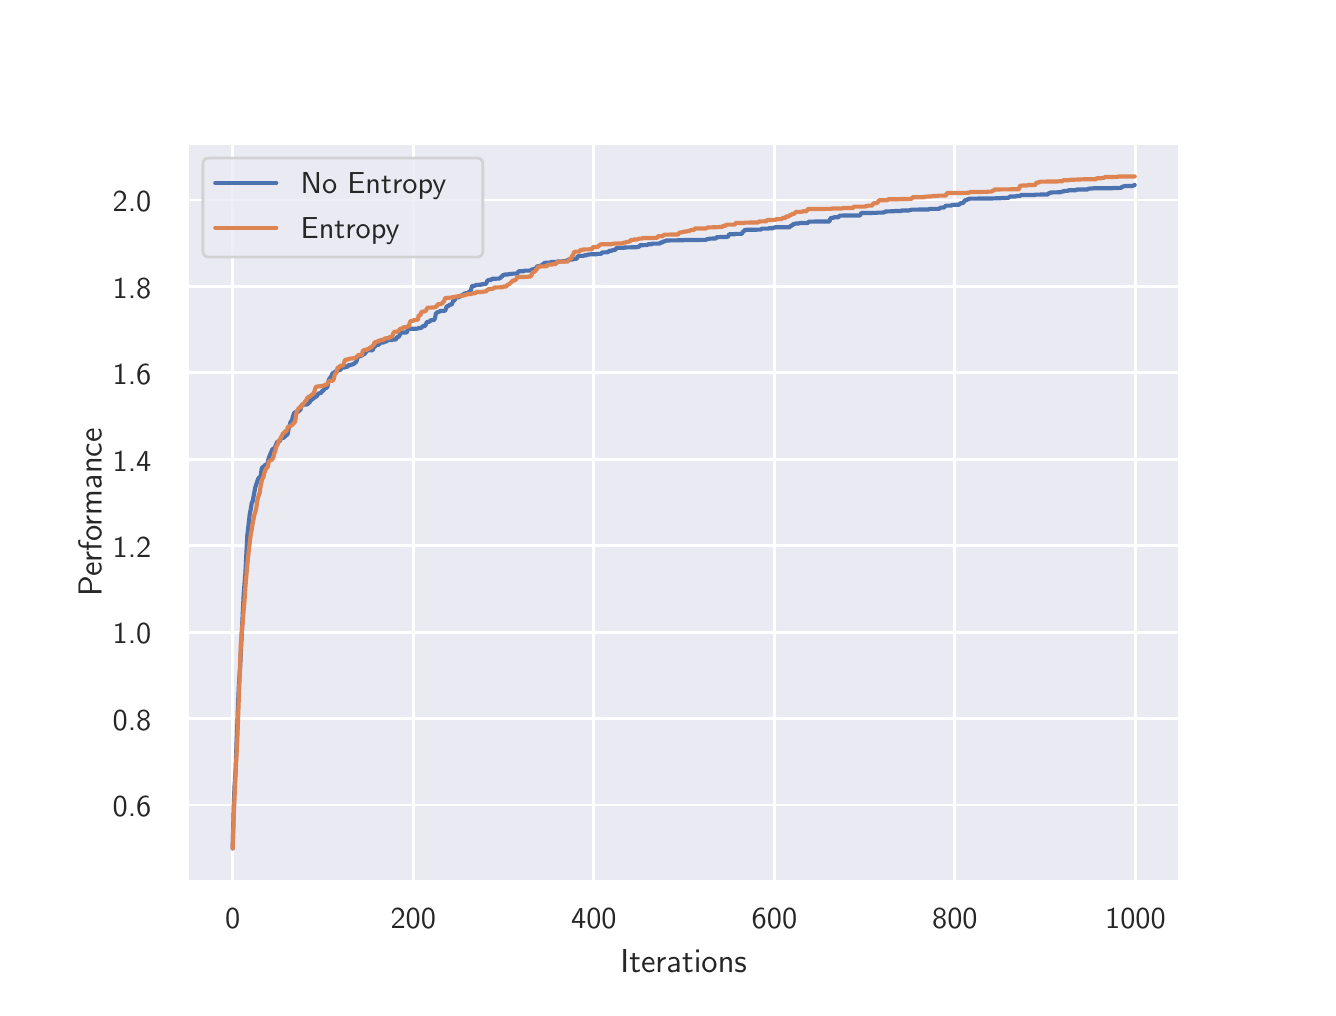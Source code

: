 \begingroup%
\makeatletter%
\begin{pgfpicture}%
\pgfpathrectangle{\pgfpointorigin}{\pgfqpoint{6.4in}{4.8in}}%
\pgfusepath{use as bounding box, clip}%
\begin{pgfscope}%
\pgfsetbuttcap%
\pgfsetmiterjoin%
\definecolor{currentfill}{rgb}{1.0,1.0,1.0}%
\pgfsetfillcolor{currentfill}%
\pgfsetlinewidth{0.0pt}%
\definecolor{currentstroke}{rgb}{1.0,1.0,1.0}%
\pgfsetstrokecolor{currentstroke}%
\pgfsetdash{}{0pt}%
\pgfpathmoveto{\pgfqpoint{0.0in}{0.0in}}%
\pgfpathlineto{\pgfqpoint{6.4in}{0.0in}}%
\pgfpathlineto{\pgfqpoint{6.4in}{4.8in}}%
\pgfpathlineto{\pgfqpoint{0.0in}{4.8in}}%
\pgfpathclose%
\pgfusepath{fill}%
\end{pgfscope}%
\begin{pgfscope}%
\pgfsetbuttcap%
\pgfsetmiterjoin%
\definecolor{currentfill}{rgb}{0.918,0.918,0.949}%
\pgfsetfillcolor{currentfill}%
\pgfsetlinewidth{0.0pt}%
\definecolor{currentstroke}{rgb}{0.0,0.0,0.0}%
\pgfsetstrokecolor{currentstroke}%
\pgfsetstrokeopacity{0.0}%
\pgfsetdash{}{0pt}%
\pgfpathmoveto{\pgfqpoint{0.8in}{0.528in}}%
\pgfpathlineto{\pgfqpoint{5.76in}{0.528in}}%
\pgfpathlineto{\pgfqpoint{5.76in}{4.224in}}%
\pgfpathlineto{\pgfqpoint{0.8in}{4.224in}}%
\pgfpathclose%
\pgfusepath{fill}%
\end{pgfscope}%
\begin{pgfscope}%
\pgfpathrectangle{\pgfqpoint{0.8in}{0.528in}}{\pgfqpoint{4.96in}{3.696in}}%
\pgfusepath{clip}%
\pgfsetroundcap%
\pgfsetroundjoin%
\pgfsetlinewidth{1.004pt}%
\definecolor{currentstroke}{rgb}{1.0,1.0,1.0}%
\pgfsetstrokecolor{currentstroke}%
\pgfsetdash{}{0pt}%
\pgfpathmoveto{\pgfqpoint{1.025in}{0.528in}}%
\pgfpathlineto{\pgfqpoint{1.025in}{4.224in}}%
\pgfusepath{stroke}%
\end{pgfscope}%
\begin{pgfscope}%
\definecolor{textcolor}{rgb}{0.15,0.15,0.15}%
\pgfsetstrokecolor{textcolor}%
\pgfsetfillcolor{textcolor}%
\pgftext[x=1.025in,y=0.396in,,top]{\color{textcolor}\sffamily\fontsize{11.0}{13.2}\selectfont 0}%
\end{pgfscope}%
\begin{pgfscope}%
\pgfpathrectangle{\pgfqpoint{0.8in}{0.528in}}{\pgfqpoint{4.96in}{3.696in}}%
\pgfusepath{clip}%
\pgfsetroundcap%
\pgfsetroundjoin%
\pgfsetlinewidth{1.004pt}%
\definecolor{currentstroke}{rgb}{1.0,1.0,1.0}%
\pgfsetstrokecolor{currentstroke}%
\pgfsetdash{}{0pt}%
\pgfpathmoveto{\pgfqpoint{1.928in}{0.528in}}%
\pgfpathlineto{\pgfqpoint{1.928in}{4.224in}}%
\pgfusepath{stroke}%
\end{pgfscope}%
\begin{pgfscope}%
\definecolor{textcolor}{rgb}{0.15,0.15,0.15}%
\pgfsetstrokecolor{textcolor}%
\pgfsetfillcolor{textcolor}%
\pgftext[x=1.928in,y=0.396in,,top]{\color{textcolor}\sffamily\fontsize{11.0}{13.2}\selectfont 200}%
\end{pgfscope}%
\begin{pgfscope}%
\pgfpathrectangle{\pgfqpoint{0.8in}{0.528in}}{\pgfqpoint{4.96in}{3.696in}}%
\pgfusepath{clip}%
\pgfsetroundcap%
\pgfsetroundjoin%
\pgfsetlinewidth{1.004pt}%
\definecolor{currentstroke}{rgb}{1.0,1.0,1.0}%
\pgfsetstrokecolor{currentstroke}%
\pgfsetdash{}{0pt}%
\pgfpathmoveto{\pgfqpoint{2.831in}{0.528in}}%
\pgfpathlineto{\pgfqpoint{2.831in}{4.224in}}%
\pgfusepath{stroke}%
\end{pgfscope}%
\begin{pgfscope}%
\definecolor{textcolor}{rgb}{0.15,0.15,0.15}%
\pgfsetstrokecolor{textcolor}%
\pgfsetfillcolor{textcolor}%
\pgftext[x=2.831in,y=0.396in,,top]{\color{textcolor}\sffamily\fontsize{11.0}{13.2}\selectfont 400}%
\end{pgfscope}%
\begin{pgfscope}%
\pgfpathrectangle{\pgfqpoint{0.8in}{0.528in}}{\pgfqpoint{4.96in}{3.696in}}%
\pgfusepath{clip}%
\pgfsetroundcap%
\pgfsetroundjoin%
\pgfsetlinewidth{1.004pt}%
\definecolor{currentstroke}{rgb}{1.0,1.0,1.0}%
\pgfsetstrokecolor{currentstroke}%
\pgfsetdash{}{0pt}%
\pgfpathmoveto{\pgfqpoint{3.734in}{0.528in}}%
\pgfpathlineto{\pgfqpoint{3.734in}{4.224in}}%
\pgfusepath{stroke}%
\end{pgfscope}%
\begin{pgfscope}%
\definecolor{textcolor}{rgb}{0.15,0.15,0.15}%
\pgfsetstrokecolor{textcolor}%
\pgfsetfillcolor{textcolor}%
\pgftext[x=3.734in,y=0.396in,,top]{\color{textcolor}\sffamily\fontsize{11.0}{13.2}\selectfont 600}%
\end{pgfscope}%
\begin{pgfscope}%
\pgfpathrectangle{\pgfqpoint{0.8in}{0.528in}}{\pgfqpoint{4.96in}{3.696in}}%
\pgfusepath{clip}%
\pgfsetroundcap%
\pgfsetroundjoin%
\pgfsetlinewidth{1.004pt}%
\definecolor{currentstroke}{rgb}{1.0,1.0,1.0}%
\pgfsetstrokecolor{currentstroke}%
\pgfsetdash{}{0pt}%
\pgfpathmoveto{\pgfqpoint{4.636in}{0.528in}}%
\pgfpathlineto{\pgfqpoint{4.636in}{4.224in}}%
\pgfusepath{stroke}%
\end{pgfscope}%
\begin{pgfscope}%
\definecolor{textcolor}{rgb}{0.15,0.15,0.15}%
\pgfsetstrokecolor{textcolor}%
\pgfsetfillcolor{textcolor}%
\pgftext[x=4.636in,y=0.396in,,top]{\color{textcolor}\sffamily\fontsize{11.0}{13.2}\selectfont 800}%
\end{pgfscope}%
\begin{pgfscope}%
\pgfpathrectangle{\pgfqpoint{0.8in}{0.528in}}{\pgfqpoint{4.96in}{3.696in}}%
\pgfusepath{clip}%
\pgfsetroundcap%
\pgfsetroundjoin%
\pgfsetlinewidth{1.004pt}%
\definecolor{currentstroke}{rgb}{1.0,1.0,1.0}%
\pgfsetstrokecolor{currentstroke}%
\pgfsetdash{}{0pt}%
\pgfpathmoveto{\pgfqpoint{5.539in}{0.528in}}%
\pgfpathlineto{\pgfqpoint{5.539in}{4.224in}}%
\pgfusepath{stroke}%
\end{pgfscope}%
\begin{pgfscope}%
\definecolor{textcolor}{rgb}{0.15,0.15,0.15}%
\pgfsetstrokecolor{textcolor}%
\pgfsetfillcolor{textcolor}%
\pgftext[x=5.539in,y=0.396in,,top]{\color{textcolor}\sffamily\fontsize{11.0}{13.2}\selectfont 1000}%
\end{pgfscope}%
\begin{pgfscope}%
\definecolor{textcolor}{rgb}{0.15,0.15,0.15}%
\pgfsetstrokecolor{textcolor}%
\pgfsetfillcolor{textcolor}%
\pgftext[x=3.28in,y=0.193in,,top]{\color{textcolor}\sffamily\fontsize{12.0}{14.4}\selectfont Iterations}%
\end{pgfscope}%
\begin{pgfscope}%
\pgfpathrectangle{\pgfqpoint{0.8in}{0.528in}}{\pgfqpoint{4.96in}{3.696in}}%
\pgfusepath{clip}%
\pgfsetroundcap%
\pgfsetroundjoin%
\pgfsetlinewidth{1.004pt}%
\definecolor{currentstroke}{rgb}{1.0,1.0,1.0}%
\pgfsetstrokecolor{currentstroke}%
\pgfsetdash{}{0pt}%
\pgfpathmoveto{\pgfqpoint{0.8in}{0.913in}}%
\pgfpathlineto{\pgfqpoint{5.76in}{0.913in}}%
\pgfusepath{stroke}%
\end{pgfscope}%
\begin{pgfscope}%
\definecolor{textcolor}{rgb}{0.15,0.15,0.15}%
\pgfsetstrokecolor{textcolor}%
\pgfsetfillcolor{textcolor}%
\pgftext[x=0.425in,y=0.855in,left,base]{\color{textcolor}\sffamily\fontsize{11.0}{13.2}\selectfont 0.6}%
\end{pgfscope}%
\begin{pgfscope}%
\pgfpathrectangle{\pgfqpoint{0.8in}{0.528in}}{\pgfqpoint{4.96in}{3.696in}}%
\pgfusepath{clip}%
\pgfsetroundcap%
\pgfsetroundjoin%
\pgfsetlinewidth{1.004pt}%
\definecolor{currentstroke}{rgb}{1.0,1.0,1.0}%
\pgfsetstrokecolor{currentstroke}%
\pgfsetdash{}{0pt}%
\pgfpathmoveto{\pgfqpoint{0.8in}{1.345in}}%
\pgfpathlineto{\pgfqpoint{5.76in}{1.345in}}%
\pgfusepath{stroke}%
\end{pgfscope}%
\begin{pgfscope}%
\definecolor{textcolor}{rgb}{0.15,0.15,0.15}%
\pgfsetstrokecolor{textcolor}%
\pgfsetfillcolor{textcolor}%
\pgftext[x=0.425in,y=1.287in,left,base]{\color{textcolor}\sffamily\fontsize{11.0}{13.2}\selectfont 0.8}%
\end{pgfscope}%
\begin{pgfscope}%
\pgfpathrectangle{\pgfqpoint{0.8in}{0.528in}}{\pgfqpoint{4.96in}{3.696in}}%
\pgfusepath{clip}%
\pgfsetroundcap%
\pgfsetroundjoin%
\pgfsetlinewidth{1.004pt}%
\definecolor{currentstroke}{rgb}{1.0,1.0,1.0}%
\pgfsetstrokecolor{currentstroke}%
\pgfsetdash{}{0pt}%
\pgfpathmoveto{\pgfqpoint{0.8in}{1.777in}}%
\pgfpathlineto{\pgfqpoint{5.76in}{1.777in}}%
\pgfusepath{stroke}%
\end{pgfscope}%
\begin{pgfscope}%
\definecolor{textcolor}{rgb}{0.15,0.15,0.15}%
\pgfsetstrokecolor{textcolor}%
\pgfsetfillcolor{textcolor}%
\pgftext[x=0.425in,y=1.719in,left,base]{\color{textcolor}\sffamily\fontsize{11.0}{13.2}\selectfont 1.0}%
\end{pgfscope}%
\begin{pgfscope}%
\pgfpathrectangle{\pgfqpoint{0.8in}{0.528in}}{\pgfqpoint{4.96in}{3.696in}}%
\pgfusepath{clip}%
\pgfsetroundcap%
\pgfsetroundjoin%
\pgfsetlinewidth{1.004pt}%
\definecolor{currentstroke}{rgb}{1.0,1.0,1.0}%
\pgfsetstrokecolor{currentstroke}%
\pgfsetdash{}{0pt}%
\pgfpathmoveto{\pgfqpoint{0.8in}{2.209in}}%
\pgfpathlineto{\pgfqpoint{5.76in}{2.209in}}%
\pgfusepath{stroke}%
\end{pgfscope}%
\begin{pgfscope}%
\definecolor{textcolor}{rgb}{0.15,0.15,0.15}%
\pgfsetstrokecolor{textcolor}%
\pgfsetfillcolor{textcolor}%
\pgftext[x=0.425in,y=2.151in,left,base]{\color{textcolor}\sffamily\fontsize{11.0}{13.2}\selectfont 1.2}%
\end{pgfscope}%
\begin{pgfscope}%
\pgfpathrectangle{\pgfqpoint{0.8in}{0.528in}}{\pgfqpoint{4.96in}{3.696in}}%
\pgfusepath{clip}%
\pgfsetroundcap%
\pgfsetroundjoin%
\pgfsetlinewidth{1.004pt}%
\definecolor{currentstroke}{rgb}{1.0,1.0,1.0}%
\pgfsetstrokecolor{currentstroke}%
\pgfsetdash{}{0pt}%
\pgfpathmoveto{\pgfqpoint{0.8in}{2.641in}}%
\pgfpathlineto{\pgfqpoint{5.76in}{2.641in}}%
\pgfusepath{stroke}%
\end{pgfscope}%
\begin{pgfscope}%
\definecolor{textcolor}{rgb}{0.15,0.15,0.15}%
\pgfsetstrokecolor{textcolor}%
\pgfsetfillcolor{textcolor}%
\pgftext[x=0.425in,y=2.583in,left,base]{\color{textcolor}\sffamily\fontsize{11.0}{13.2}\selectfont 1.4}%
\end{pgfscope}%
\begin{pgfscope}%
\pgfpathrectangle{\pgfqpoint{0.8in}{0.528in}}{\pgfqpoint{4.96in}{3.696in}}%
\pgfusepath{clip}%
\pgfsetroundcap%
\pgfsetroundjoin%
\pgfsetlinewidth{1.004pt}%
\definecolor{currentstroke}{rgb}{1.0,1.0,1.0}%
\pgfsetstrokecolor{currentstroke}%
\pgfsetdash{}{0pt}%
\pgfpathmoveto{\pgfqpoint{0.8in}{3.074in}}%
\pgfpathlineto{\pgfqpoint{5.76in}{3.074in}}%
\pgfusepath{stroke}%
\end{pgfscope}%
\begin{pgfscope}%
\definecolor{textcolor}{rgb}{0.15,0.15,0.15}%
\pgfsetstrokecolor{textcolor}%
\pgfsetfillcolor{textcolor}%
\pgftext[x=0.425in,y=3.015in,left,base]{\color{textcolor}\sffamily\fontsize{11.0}{13.2}\selectfont 1.6}%
\end{pgfscope}%
\begin{pgfscope}%
\pgfpathrectangle{\pgfqpoint{0.8in}{0.528in}}{\pgfqpoint{4.96in}{3.696in}}%
\pgfusepath{clip}%
\pgfsetroundcap%
\pgfsetroundjoin%
\pgfsetlinewidth{1.004pt}%
\definecolor{currentstroke}{rgb}{1.0,1.0,1.0}%
\pgfsetstrokecolor{currentstroke}%
\pgfsetdash{}{0pt}%
\pgfpathmoveto{\pgfqpoint{0.8in}{3.506in}}%
\pgfpathlineto{\pgfqpoint{5.76in}{3.506in}}%
\pgfusepath{stroke}%
\end{pgfscope}%
\begin{pgfscope}%
\definecolor{textcolor}{rgb}{0.15,0.15,0.15}%
\pgfsetstrokecolor{textcolor}%
\pgfsetfillcolor{textcolor}%
\pgftext[x=0.425in,y=3.448in,left,base]{\color{textcolor}\sffamily\fontsize{11.0}{13.2}\selectfont 1.8}%
\end{pgfscope}%
\begin{pgfscope}%
\pgfpathrectangle{\pgfqpoint{0.8in}{0.528in}}{\pgfqpoint{4.96in}{3.696in}}%
\pgfusepath{clip}%
\pgfsetroundcap%
\pgfsetroundjoin%
\pgfsetlinewidth{1.004pt}%
\definecolor{currentstroke}{rgb}{1.0,1.0,1.0}%
\pgfsetstrokecolor{currentstroke}%
\pgfsetdash{}{0pt}%
\pgfpathmoveto{\pgfqpoint{0.8in}{3.938in}}%
\pgfpathlineto{\pgfqpoint{5.76in}{3.938in}}%
\pgfusepath{stroke}%
\end{pgfscope}%
\begin{pgfscope}%
\definecolor{textcolor}{rgb}{0.15,0.15,0.15}%
\pgfsetstrokecolor{textcolor}%
\pgfsetfillcolor{textcolor}%
\pgftext[x=0.425in,y=3.88in,left,base]{\color{textcolor}\sffamily\fontsize{11.0}{13.2}\selectfont 2.0}%
\end{pgfscope}%
\begin{pgfscope}%
\definecolor{textcolor}{rgb}{0.15,0.15,0.15}%
\pgfsetstrokecolor{textcolor}%
\pgfsetfillcolor{textcolor}%
\pgftext[x=0.37in,y=2.376in,,bottom,rotate=90.0]{\color{textcolor}\sffamily\fontsize{12.0}{14.4}\selectfont Performance}%
\end{pgfscope}%
\begin{pgfscope}%
\pgfpathrectangle{\pgfqpoint{0.8in}{0.528in}}{\pgfqpoint{4.96in}{3.696in}}%
\pgfusepath{clip}%
\pgfsetroundcap%
\pgfsetroundjoin%
\pgfsetlinewidth{1.506pt}%
\definecolor{currentstroke}{rgb}{0.298,0.447,0.69}%
\pgfsetstrokecolor{currentstroke}%
\pgfsetdash{}{0pt}%
\pgfpathmoveto{\pgfqpoint{1.025in}{0.696in}}%
\pgfpathlineto{\pgfqpoint{1.03in}{0.893in}}%
\pgfpathlineto{\pgfqpoint{1.034in}{1.002in}}%
\pgfpathlineto{\pgfqpoint{1.039in}{1.076in}}%
\pgfpathlineto{\pgfqpoint{1.044in}{1.215in}}%
\pgfpathlineto{\pgfqpoint{1.048in}{1.309in}}%
\pgfpathlineto{\pgfqpoint{1.053in}{1.444in}}%
\pgfpathlineto{\pgfqpoint{1.057in}{1.531in}}%
\pgfpathlineto{\pgfqpoint{1.062in}{1.596in}}%
\pgfpathlineto{\pgfqpoint{1.08in}{1.967in}}%
\pgfpathlineto{\pgfqpoint{1.089in}{2.079in}}%
\pgfpathlineto{\pgfqpoint{1.098in}{2.259in}}%
\pgfpathlineto{\pgfqpoint{1.111in}{2.372in}}%
\pgfpathlineto{\pgfqpoint{1.116in}{2.394in}}%
\pgfpathlineto{\pgfqpoint{1.12in}{2.423in}}%
\pgfpathlineto{\pgfqpoint{1.125in}{2.432in}}%
\pgfpathlineto{\pgfqpoint{1.138in}{2.501in}}%
\pgfpathlineto{\pgfqpoint{1.152in}{2.543in}}%
\pgfpathlineto{\pgfqpoint{1.156in}{2.55in}}%
\pgfpathlineto{\pgfqpoint{1.161in}{2.552in}}%
\pgfpathlineto{\pgfqpoint{1.165in}{2.559in}}%
\pgfpathlineto{\pgfqpoint{1.17in}{2.594in}}%
\pgfpathlineto{\pgfqpoint{1.174in}{2.603in}}%
\pgfpathlineto{\pgfqpoint{1.179in}{2.604in}}%
\pgfpathlineto{\pgfqpoint{1.188in}{2.614in}}%
\pgfpathlineto{\pgfqpoint{1.197in}{2.615in}}%
\pgfpathlineto{\pgfqpoint{1.201in}{2.629in}}%
\pgfpathlineto{\pgfqpoint{1.206in}{2.65in}}%
\pgfpathlineto{\pgfqpoint{1.224in}{2.693in}}%
\pgfpathlineto{\pgfqpoint{1.229in}{2.694in}}%
\pgfpathlineto{\pgfqpoint{1.233in}{2.696in}}%
\pgfpathlineto{\pgfqpoint{1.238in}{2.705in}}%
\pgfpathlineto{\pgfqpoint{1.247in}{2.728in}}%
\pgfpathlineto{\pgfqpoint{1.251in}{2.73in}}%
\pgfpathlineto{\pgfqpoint{1.26in}{2.732in}}%
\pgfpathlineto{\pgfqpoint{1.265in}{2.743in}}%
\pgfpathlineto{\pgfqpoint{1.269in}{2.748in}}%
\pgfpathlineto{\pgfqpoint{1.278in}{2.749in}}%
\pgfpathlineto{\pgfqpoint{1.283in}{2.752in}}%
\pgfpathlineto{\pgfqpoint{1.292in}{2.761in}}%
\pgfpathlineto{\pgfqpoint{1.296in}{2.763in}}%
\pgfpathlineto{\pgfqpoint{1.301in}{2.772in}}%
\pgfpathlineto{\pgfqpoint{1.305in}{2.799in}}%
\pgfpathlineto{\pgfqpoint{1.31in}{2.809in}}%
\pgfpathlineto{\pgfqpoint{1.314in}{2.827in}}%
\pgfpathlineto{\pgfqpoint{1.319in}{2.833in}}%
\pgfpathlineto{\pgfqpoint{1.323in}{2.843in}}%
\pgfpathlineto{\pgfqpoint{1.332in}{2.873in}}%
\pgfpathlineto{\pgfqpoint{1.337in}{2.877in}}%
\pgfpathlineto{\pgfqpoint{1.355in}{2.881in}}%
\pgfpathlineto{\pgfqpoint{1.359in}{2.887in}}%
\pgfpathlineto{\pgfqpoint{1.364in}{2.888in}}%
\pgfpathlineto{\pgfqpoint{1.368in}{2.91in}}%
\pgfpathlineto{\pgfqpoint{1.373in}{2.913in}}%
\pgfpathlineto{\pgfqpoint{1.378in}{2.914in}}%
\pgfpathlineto{\pgfqpoint{1.382in}{2.915in}}%
\pgfpathlineto{\pgfqpoint{1.396in}{2.916in}}%
\pgfpathlineto{\pgfqpoint{1.4in}{2.918in}}%
\pgfpathlineto{\pgfqpoint{1.405in}{2.924in}}%
\pgfpathlineto{\pgfqpoint{1.409in}{2.926in}}%
\pgfpathlineto{\pgfqpoint{1.414in}{2.935in}}%
\pgfpathlineto{\pgfqpoint{1.427in}{2.945in}}%
\pgfpathlineto{\pgfqpoint{1.432in}{2.95in}}%
\pgfpathlineto{\pgfqpoint{1.436in}{2.951in}}%
\pgfpathlineto{\pgfqpoint{1.441in}{2.955in}}%
\pgfpathlineto{\pgfqpoint{1.445in}{2.957in}}%
\pgfpathlineto{\pgfqpoint{1.454in}{2.971in}}%
\pgfpathlineto{\pgfqpoint{1.463in}{2.973in}}%
\pgfpathlineto{\pgfqpoint{1.468in}{2.974in}}%
\pgfpathlineto{\pgfqpoint{1.472in}{2.984in}}%
\pgfpathlineto{\pgfqpoint{1.477in}{2.985in}}%
\pgfpathlineto{\pgfqpoint{1.481in}{2.989in}}%
\pgfpathlineto{\pgfqpoint{1.486in}{2.996in}}%
\pgfpathlineto{\pgfqpoint{1.49in}{2.998in}}%
\pgfpathlineto{\pgfqpoint{1.495in}{2.999in}}%
\pgfpathlineto{\pgfqpoint{1.499in}{3.006in}}%
\pgfpathlineto{\pgfqpoint{1.504in}{3.033in}}%
\pgfpathlineto{\pgfqpoint{1.508in}{3.044in}}%
\pgfpathlineto{\pgfqpoint{1.517in}{3.055in}}%
\pgfpathlineto{\pgfqpoint{1.522in}{3.067in}}%
\pgfpathlineto{\pgfqpoint{1.526in}{3.074in}}%
\pgfpathlineto{\pgfqpoint{1.535in}{3.074in}}%
\pgfpathlineto{\pgfqpoint{1.54in}{3.083in}}%
\pgfpathlineto{\pgfqpoint{1.549in}{3.084in}}%
\pgfpathlineto{\pgfqpoint{1.554in}{3.088in}}%
\pgfpathlineto{\pgfqpoint{1.563in}{3.088in}}%
\pgfpathlineto{\pgfqpoint{1.567in}{3.095in}}%
\pgfpathlineto{\pgfqpoint{1.572in}{3.1in}}%
\pgfpathlineto{\pgfqpoint{1.585in}{3.101in}}%
\pgfpathlineto{\pgfqpoint{1.59in}{3.104in}}%
\pgfpathlineto{\pgfqpoint{1.599in}{3.104in}}%
\pgfpathlineto{\pgfqpoint{1.603in}{3.112in}}%
\pgfpathlineto{\pgfqpoint{1.612in}{3.112in}}%
\pgfpathlineto{\pgfqpoint{1.617in}{3.115in}}%
\pgfpathlineto{\pgfqpoint{1.621in}{3.115in}}%
\pgfpathlineto{\pgfqpoint{1.626in}{3.118in}}%
\pgfpathlineto{\pgfqpoint{1.63in}{3.118in}}%
\pgfpathlineto{\pgfqpoint{1.635in}{3.123in}}%
\pgfpathlineto{\pgfqpoint{1.639in}{3.125in}}%
\pgfpathlineto{\pgfqpoint{1.644in}{3.132in}}%
\pgfpathlineto{\pgfqpoint{1.648in}{3.148in}}%
\pgfpathlineto{\pgfqpoint{1.653in}{3.157in}}%
\pgfpathlineto{\pgfqpoint{1.662in}{3.157in}}%
\pgfpathlineto{\pgfqpoint{1.666in}{3.16in}}%
\pgfpathlineto{\pgfqpoint{1.671in}{3.16in}}%
\pgfpathlineto{\pgfqpoint{1.675in}{3.166in}}%
\pgfpathlineto{\pgfqpoint{1.684in}{3.168in}}%
\pgfpathlineto{\pgfqpoint{1.698in}{3.187in}}%
\pgfpathlineto{\pgfqpoint{1.725in}{3.187in}}%
\pgfpathlineto{\pgfqpoint{1.73in}{3.203in}}%
\pgfpathlineto{\pgfqpoint{1.734in}{3.203in}}%
\pgfpathlineto{\pgfqpoint{1.743in}{3.214in}}%
\pgfpathlineto{\pgfqpoint{1.757in}{3.215in}}%
\pgfpathlineto{\pgfqpoint{1.761in}{3.223in}}%
\pgfpathlineto{\pgfqpoint{1.766in}{3.225in}}%
\pgfpathlineto{\pgfqpoint{1.775in}{3.226in}}%
\pgfpathlineto{\pgfqpoint{1.779in}{3.226in}}%
\pgfpathlineto{\pgfqpoint{1.784in}{3.23in}}%
\pgfpathlineto{\pgfqpoint{1.793in}{3.23in}}%
\pgfpathlineto{\pgfqpoint{1.797in}{3.237in}}%
\pgfpathlineto{\pgfqpoint{1.815in}{3.238in}}%
\pgfpathlineto{\pgfqpoint{1.82in}{3.238in}}%
\pgfpathlineto{\pgfqpoint{1.824in}{3.241in}}%
\pgfpathlineto{\pgfqpoint{1.842in}{3.241in}}%
\pgfpathlineto{\pgfqpoint{1.847in}{3.254in}}%
\pgfpathlineto{\pgfqpoint{1.856in}{3.254in}}%
\pgfpathlineto{\pgfqpoint{1.86in}{3.263in}}%
\pgfpathlineto{\pgfqpoint{1.869in}{3.276in}}%
\pgfpathlineto{\pgfqpoint{1.892in}{3.276in}}%
\pgfpathlineto{\pgfqpoint{1.897in}{3.278in}}%
\pgfpathlineto{\pgfqpoint{1.901in}{3.294in}}%
\pgfpathlineto{\pgfqpoint{1.946in}{3.295in}}%
\pgfpathlineto{\pgfqpoint{1.951in}{3.296in}}%
\pgfpathlineto{\pgfqpoint{1.955in}{3.298in}}%
\pgfpathlineto{\pgfqpoint{1.969in}{3.299in}}%
\pgfpathlineto{\pgfqpoint{1.973in}{3.305in}}%
\pgfpathlineto{\pgfqpoint{1.978in}{3.308in}}%
\pgfpathlineto{\pgfqpoint{1.987in}{3.308in}}%
\pgfpathlineto{\pgfqpoint{1.996in}{3.328in}}%
\pgfpathlineto{\pgfqpoint{2.0in}{3.329in}}%
\pgfpathlineto{\pgfqpoint{2.009in}{3.329in}}%
\pgfpathlineto{\pgfqpoint{2.014in}{3.337in}}%
\pgfpathlineto{\pgfqpoint{2.032in}{3.338in}}%
\pgfpathlineto{\pgfqpoint{2.037in}{3.349in}}%
\pgfpathlineto{\pgfqpoint{2.041in}{3.371in}}%
\pgfpathlineto{\pgfqpoint{2.05in}{3.378in}}%
\pgfpathlineto{\pgfqpoint{2.059in}{3.38in}}%
\pgfpathlineto{\pgfqpoint{2.064in}{3.384in}}%
\pgfpathlineto{\pgfqpoint{2.086in}{3.384in}}%
\pgfpathlineto{\pgfqpoint{2.091in}{3.393in}}%
\pgfpathlineto{\pgfqpoint{2.095in}{3.407in}}%
\pgfpathlineto{\pgfqpoint{2.104in}{3.408in}}%
\pgfpathlineto{\pgfqpoint{2.109in}{3.415in}}%
\pgfpathlineto{\pgfqpoint{2.118in}{3.415in}}%
\pgfpathlineto{\pgfqpoint{2.122in}{3.419in}}%
\pgfpathlineto{\pgfqpoint{2.127in}{3.434in}}%
\pgfpathlineto{\pgfqpoint{2.131in}{3.434in}}%
\pgfpathlineto{\pgfqpoint{2.136in}{3.44in}}%
\pgfpathlineto{\pgfqpoint{2.14in}{3.452in}}%
\pgfpathlineto{\pgfqpoint{2.154in}{3.452in}}%
\pgfpathlineto{\pgfqpoint{2.158in}{3.453in}}%
\pgfpathlineto{\pgfqpoint{2.163in}{3.459in}}%
\pgfpathlineto{\pgfqpoint{2.167in}{3.461in}}%
\pgfpathlineto{\pgfqpoint{2.176in}{3.461in}}%
\pgfpathlineto{\pgfqpoint{2.181in}{3.47in}}%
\pgfpathlineto{\pgfqpoint{2.185in}{3.47in}}%
\pgfpathlineto{\pgfqpoint{2.19in}{3.472in}}%
\pgfpathlineto{\pgfqpoint{2.204in}{3.473in}}%
\pgfpathlineto{\pgfqpoint{2.208in}{3.481in}}%
\pgfpathlineto{\pgfqpoint{2.213in}{3.481in}}%
\pgfpathlineto{\pgfqpoint{2.217in}{3.49in}}%
\pgfpathlineto{\pgfqpoint{2.222in}{3.509in}}%
\pgfpathlineto{\pgfqpoint{2.235in}{3.509in}}%
\pgfpathlineto{\pgfqpoint{2.24in}{3.513in}}%
\pgfpathlineto{\pgfqpoint{2.267in}{3.515in}}%
\pgfpathlineto{\pgfqpoint{2.271in}{3.517in}}%
\pgfpathlineto{\pgfqpoint{2.289in}{3.518in}}%
\pgfpathlineto{\pgfqpoint{2.294in}{3.524in}}%
\pgfpathlineto{\pgfqpoint{2.298in}{3.534in}}%
\pgfpathlineto{\pgfqpoint{2.303in}{3.538in}}%
\pgfpathlineto{\pgfqpoint{2.316in}{3.538in}}%
\pgfpathlineto{\pgfqpoint{2.321in}{3.544in}}%
\pgfpathlineto{\pgfqpoint{2.343in}{3.545in}}%
\pgfpathlineto{\pgfqpoint{2.352in}{3.545in}}%
\pgfpathlineto{\pgfqpoint{2.357in}{3.546in}}%
\pgfpathlineto{\pgfqpoint{2.361in}{3.546in}}%
\pgfpathlineto{\pgfqpoint{2.366in}{3.554in}}%
\pgfpathlineto{\pgfqpoint{2.371in}{3.554in}}%
\pgfpathlineto{\pgfqpoint{2.375in}{3.562in}}%
\pgfpathlineto{\pgfqpoint{2.389in}{3.566in}}%
\pgfpathlineto{\pgfqpoint{2.402in}{3.566in}}%
\pgfpathlineto{\pgfqpoint{2.407in}{3.568in}}%
\pgfpathlineto{\pgfqpoint{2.42in}{3.569in}}%
\pgfpathlineto{\pgfqpoint{2.425in}{3.57in}}%
\pgfpathlineto{\pgfqpoint{2.447in}{3.57in}}%
\pgfpathlineto{\pgfqpoint{2.452in}{3.578in}}%
\pgfpathlineto{\pgfqpoint{2.456in}{3.582in}}%
\pgfpathlineto{\pgfqpoint{2.479in}{3.582in}}%
\pgfpathlineto{\pgfqpoint{2.483in}{3.585in}}%
\pgfpathlineto{\pgfqpoint{2.515in}{3.585in}}%
\pgfpathlineto{\pgfqpoint{2.519in}{3.591in}}%
\pgfpathlineto{\pgfqpoint{2.528in}{3.591in}}%
\pgfpathlineto{\pgfqpoint{2.533in}{3.595in}}%
\pgfpathlineto{\pgfqpoint{2.542in}{3.595in}}%
\pgfpathlineto{\pgfqpoint{2.547in}{3.607in}}%
\pgfpathlineto{\pgfqpoint{2.56in}{3.607in}}%
\pgfpathlineto{\pgfqpoint{2.565in}{3.611in}}%
\pgfpathlineto{\pgfqpoint{2.569in}{3.611in}}%
\pgfpathlineto{\pgfqpoint{2.574in}{3.617in}}%
\pgfpathlineto{\pgfqpoint{2.578in}{3.617in}}%
\pgfpathlineto{\pgfqpoint{2.583in}{3.624in}}%
\pgfpathlineto{\pgfqpoint{2.61in}{3.625in}}%
\pgfpathlineto{\pgfqpoint{2.614in}{3.626in}}%
\pgfpathlineto{\pgfqpoint{2.619in}{3.629in}}%
\pgfpathlineto{\pgfqpoint{2.646in}{3.629in}}%
\pgfpathlineto{\pgfqpoint{2.65in}{3.631in}}%
\pgfpathlineto{\pgfqpoint{2.686in}{3.632in}}%
\pgfpathlineto{\pgfqpoint{2.691in}{3.634in}}%
\pgfpathlineto{\pgfqpoint{2.695in}{3.634in}}%
\pgfpathlineto{\pgfqpoint{2.7in}{3.638in}}%
\pgfpathlineto{\pgfqpoint{2.705in}{3.641in}}%
\pgfpathlineto{\pgfqpoint{2.723in}{3.641in}}%
\pgfpathlineto{\pgfqpoint{2.736in}{3.644in}}%
\pgfpathlineto{\pgfqpoint{2.745in}{3.644in}}%
\pgfpathlineto{\pgfqpoint{2.75in}{3.657in}}%
\pgfpathlineto{\pgfqpoint{2.754in}{3.657in}}%
\pgfpathlineto{\pgfqpoint{2.759in}{3.659in}}%
\pgfpathlineto{\pgfqpoint{2.777in}{3.659in}}%
\pgfpathlineto{\pgfqpoint{2.786in}{3.662in}}%
\pgfpathlineto{\pgfqpoint{2.795in}{3.662in}}%
\pgfpathlineto{\pgfqpoint{2.799in}{3.665in}}%
\pgfpathlineto{\pgfqpoint{2.817in}{3.667in}}%
\pgfpathlineto{\pgfqpoint{2.844in}{3.667in}}%
\pgfpathlineto{\pgfqpoint{2.849in}{3.669in}}%
\pgfpathlineto{\pgfqpoint{2.867in}{3.669in}}%
\pgfpathlineto{\pgfqpoint{2.872in}{3.676in}}%
\pgfpathlineto{\pgfqpoint{2.899in}{3.677in}}%
\pgfpathlineto{\pgfqpoint{2.903in}{3.679in}}%
\pgfpathlineto{\pgfqpoint{2.908in}{3.684in}}%
\pgfpathlineto{\pgfqpoint{2.921in}{3.685in}}%
\pgfpathlineto{\pgfqpoint{2.926in}{3.688in}}%
\pgfpathlineto{\pgfqpoint{2.939in}{3.689in}}%
\pgfpathlineto{\pgfqpoint{2.944in}{3.699in}}%
\pgfpathlineto{\pgfqpoint{2.98in}{3.699in}}%
\pgfpathlineto{\pgfqpoint{2.984in}{3.701in}}%
\pgfpathlineto{\pgfqpoint{3.034in}{3.702in}}%
\pgfpathlineto{\pgfqpoint{3.043in}{3.702in}}%
\pgfpathlineto{\pgfqpoint{3.048in}{3.704in}}%
\pgfpathlineto{\pgfqpoint{3.057in}{3.704in}}%
\pgfpathlineto{\pgfqpoint{3.061in}{3.712in}}%
\pgfpathlineto{\pgfqpoint{3.097in}{3.713in}}%
\pgfpathlineto{\pgfqpoint{3.102in}{3.717in}}%
\pgfpathlineto{\pgfqpoint{3.12in}{3.717in}}%
\pgfpathlineto{\pgfqpoint{3.124in}{3.72in}}%
\pgfpathlineto{\pgfqpoint{3.16in}{3.72in}}%
\pgfpathlineto{\pgfqpoint{3.165in}{3.726in}}%
\pgfpathlineto{\pgfqpoint{3.174in}{3.726in}}%
\pgfpathlineto{\pgfqpoint{3.178in}{3.731in}}%
\pgfpathlineto{\pgfqpoint{3.187in}{3.732in}}%
\pgfpathlineto{\pgfqpoint{3.192in}{3.736in}}%
\pgfpathlineto{\pgfqpoint{3.278in}{3.737in}}%
\pgfpathlineto{\pgfqpoint{3.282in}{3.738in}}%
\pgfpathlineto{\pgfqpoint{3.391in}{3.739in}}%
\pgfpathlineto{\pgfqpoint{3.395in}{3.742in}}%
\pgfpathlineto{\pgfqpoint{3.404in}{3.743in}}%
\pgfpathlineto{\pgfqpoint{3.409in}{3.745in}}%
\pgfpathlineto{\pgfqpoint{3.44in}{3.746in}}%
\pgfpathlineto{\pgfqpoint{3.445in}{3.752in}}%
\pgfpathlineto{\pgfqpoint{3.463in}{3.753in}}%
\pgfpathlineto{\pgfqpoint{3.494in}{3.753in}}%
\pgfpathlineto{\pgfqpoint{3.499in}{3.754in}}%
\pgfpathlineto{\pgfqpoint{3.503in}{3.758in}}%
\pgfpathlineto{\pgfqpoint{3.508in}{3.767in}}%
\pgfpathlineto{\pgfqpoint{3.535in}{3.767in}}%
\pgfpathlineto{\pgfqpoint{3.54in}{3.769in}}%
\pgfpathlineto{\pgfqpoint{3.571in}{3.769in}}%
\pgfpathlineto{\pgfqpoint{3.576in}{3.78in}}%
\pgfpathlineto{\pgfqpoint{3.58in}{3.78in}}%
\pgfpathlineto{\pgfqpoint{3.585in}{3.789in}}%
\pgfpathlineto{\pgfqpoint{3.648in}{3.79in}}%
\pgfpathlineto{\pgfqpoint{3.666in}{3.79in}}%
\pgfpathlineto{\pgfqpoint{3.67in}{3.795in}}%
\pgfpathlineto{\pgfqpoint{3.702in}{3.795in}}%
\pgfpathlineto{\pgfqpoint{3.707in}{3.797in}}%
\pgfpathlineto{\pgfqpoint{3.725in}{3.797in}}%
\pgfpathlineto{\pgfqpoint{3.729in}{3.8in}}%
\pgfpathlineto{\pgfqpoint{3.734in}{3.8in}}%
\pgfpathlineto{\pgfqpoint{3.738in}{3.802in}}%
\pgfpathlineto{\pgfqpoint{3.81in}{3.802in}}%
\pgfpathlineto{\pgfqpoint{3.815in}{3.81in}}%
\pgfpathlineto{\pgfqpoint{3.824in}{3.811in}}%
\pgfpathlineto{\pgfqpoint{3.828in}{3.819in}}%
\pgfpathlineto{\pgfqpoint{3.837in}{3.819in}}%
\pgfpathlineto{\pgfqpoint{3.842in}{3.821in}}%
\pgfpathlineto{\pgfqpoint{3.855in}{3.821in}}%
\pgfpathlineto{\pgfqpoint{3.86in}{3.823in}}%
\pgfpathlineto{\pgfqpoint{3.901in}{3.823in}}%
\pgfpathlineto{\pgfqpoint{3.905in}{3.83in}}%
\pgfpathlineto{\pgfqpoint{3.932in}{3.83in}}%
\pgfpathlineto{\pgfqpoint{3.937in}{3.831in}}%
\pgfpathlineto{\pgfqpoint{4.009in}{3.831in}}%
\pgfpathlineto{\pgfqpoint{4.013in}{3.845in}}%
\pgfpathlineto{\pgfqpoint{4.018in}{3.849in}}%
\pgfpathlineto{\pgfqpoint{4.027in}{3.849in}}%
\pgfpathlineto{\pgfqpoint{4.032in}{3.852in}}%
\pgfpathlineto{\pgfqpoint{4.054in}{3.852in}}%
\pgfpathlineto{\pgfqpoint{4.059in}{3.86in}}%
\pgfpathlineto{\pgfqpoint{4.099in}{3.861in}}%
\pgfpathlineto{\pgfqpoint{4.126in}{3.861in}}%
\pgfpathlineto{\pgfqpoint{4.162in}{3.861in}}%
\pgfpathlineto{\pgfqpoint{4.167in}{3.873in}}%
\pgfpathlineto{\pgfqpoint{4.244in}{3.874in}}%
\pgfpathlineto{\pgfqpoint{4.248in}{3.875in}}%
\pgfpathlineto{\pgfqpoint{4.275in}{3.875in}}%
\pgfpathlineto{\pgfqpoint{4.28in}{3.877in}}%
\pgfpathlineto{\pgfqpoint{4.284in}{3.877in}}%
\pgfpathlineto{\pgfqpoint{4.289in}{3.881in}}%
\pgfpathlineto{\pgfqpoint{4.329in}{3.882in}}%
\pgfpathlineto{\pgfqpoint{4.334in}{3.883in}}%
\pgfpathlineto{\pgfqpoint{4.366in}{3.883in}}%
\pgfpathlineto{\pgfqpoint{4.37in}{3.886in}}%
\pgfpathlineto{\pgfqpoint{4.406in}{3.886in}}%
\pgfpathlineto{\pgfqpoint{4.42in}{3.89in}}%
\pgfpathlineto{\pgfqpoint{4.505in}{3.891in}}%
\pgfpathlineto{\pgfqpoint{4.51in}{3.894in}}%
\pgfpathlineto{\pgfqpoint{4.555in}{3.894in}}%
\pgfpathlineto{\pgfqpoint{4.56in}{3.896in}}%
\pgfpathlineto{\pgfqpoint{4.564in}{3.9in}}%
\pgfpathlineto{\pgfqpoint{4.582in}{3.901in}}%
\pgfpathlineto{\pgfqpoint{4.591in}{3.91in}}%
\pgfpathlineto{\pgfqpoint{4.618in}{3.91in}}%
\pgfpathlineto{\pgfqpoint{4.623in}{3.914in}}%
\pgfpathlineto{\pgfqpoint{4.659in}{3.915in}}%
\pgfpathlineto{\pgfqpoint{4.663in}{3.922in}}%
\pgfpathlineto{\pgfqpoint{4.677in}{3.923in}}%
\pgfpathlineto{\pgfqpoint{4.686in}{3.937in}}%
\pgfpathlineto{\pgfqpoint{4.695in}{3.938in}}%
\pgfpathlineto{\pgfqpoint{4.7in}{3.942in}}%
\pgfpathlineto{\pgfqpoint{4.704in}{3.942in}}%
\pgfpathlineto{\pgfqpoint{4.709in}{3.945in}}%
\pgfpathlineto{\pgfqpoint{4.821in}{3.946in}}%
\pgfpathlineto{\pgfqpoint{4.848in}{3.947in}}%
\pgfpathlineto{\pgfqpoint{4.862in}{3.947in}}%
\pgfpathlineto{\pgfqpoint{4.867in}{3.948in}}%
\pgfpathlineto{\pgfqpoint{4.903in}{3.949in}}%
\pgfpathlineto{\pgfqpoint{4.912in}{3.956in}}%
\pgfpathlineto{\pgfqpoint{4.939in}{3.956in}}%
\pgfpathlineto{\pgfqpoint{4.943in}{3.958in}}%
\pgfpathlineto{\pgfqpoint{4.961in}{3.958in}}%
\pgfpathlineto{\pgfqpoint{4.966in}{3.963in}}%
\pgfpathlineto{\pgfqpoint{5.034in}{3.963in}}%
\pgfpathlineto{\pgfqpoint{5.038in}{3.965in}}%
\pgfpathlineto{\pgfqpoint{5.101in}{3.966in}}%
\pgfpathlineto{\pgfqpoint{5.106in}{3.973in}}%
\pgfpathlineto{\pgfqpoint{5.11in}{3.973in}}%
\pgfpathlineto{\pgfqpoint{5.115in}{3.976in}}%
\pgfpathlineto{\pgfqpoint{5.164in}{3.977in}}%
\pgfpathlineto{\pgfqpoint{5.169in}{3.98in}}%
\pgfpathlineto{\pgfqpoint{5.173in}{3.98in}}%
\pgfpathlineto{\pgfqpoint{5.178in}{3.982in}}%
\pgfpathlineto{\pgfqpoint{5.182in}{3.982in}}%
\pgfpathlineto{\pgfqpoint{5.187in}{3.984in}}%
\pgfpathlineto{\pgfqpoint{5.201in}{3.984in}}%
\pgfpathlineto{\pgfqpoint{5.205in}{3.987in}}%
\pgfpathlineto{\pgfqpoint{5.241in}{3.987in}}%
\pgfpathlineto{\pgfqpoint{5.246in}{3.991in}}%
\pgfpathlineto{\pgfqpoint{5.3in}{3.991in}}%
\pgfpathlineto{\pgfqpoint{5.304in}{3.995in}}%
\pgfpathlineto{\pgfqpoint{5.322in}{3.996in}}%
\pgfpathlineto{\pgfqpoint{5.331in}{3.997in}}%
\pgfpathlineto{\pgfqpoint{5.422in}{3.997in}}%
\pgfpathlineto{\pgfqpoint{5.426in}{3.998in}}%
\pgfpathlineto{\pgfqpoint{5.467in}{3.999in}}%
\pgfpathlineto{\pgfqpoint{5.471in}{4.004in}}%
\pgfpathlineto{\pgfqpoint{5.476in}{4.005in}}%
\pgfpathlineto{\pgfqpoint{5.485in}{4.008in}}%
\pgfpathlineto{\pgfqpoint{5.521in}{4.008in}}%
\pgfpathlineto{\pgfqpoint{5.535in}{4.013in}}%
\pgfpathlineto{\pgfqpoint{5.535in}{4.013in}}%
\pgfusepath{stroke}%
\end{pgfscope}%
\begin{pgfscope}%
\pgfpathrectangle{\pgfqpoint{0.8in}{0.528in}}{\pgfqpoint{4.96in}{3.696in}}%
\pgfusepath{clip}%
\pgfsetroundcap%
\pgfsetroundjoin%
\pgfsetlinewidth{1.506pt}%
\definecolor{currentstroke}{rgb}{0.867,0.518,0.322}%
\pgfsetstrokecolor{currentstroke}%
\pgfsetdash{}{0pt}%
\pgfpathmoveto{\pgfqpoint{1.025in}{0.696in}}%
\pgfpathlineto{\pgfqpoint{1.03in}{0.855in}}%
\pgfpathlineto{\pgfqpoint{1.039in}{1.061in}}%
\pgfpathlineto{\pgfqpoint{1.048in}{1.238in}}%
\pgfpathlineto{\pgfqpoint{1.066in}{1.723in}}%
\pgfpathlineto{\pgfqpoint{1.084in}{1.933in}}%
\pgfpathlineto{\pgfqpoint{1.089in}{2.009in}}%
\pgfpathlineto{\pgfqpoint{1.098in}{2.113in}}%
\pgfpathlineto{\pgfqpoint{1.102in}{2.152in}}%
\pgfpathlineto{\pgfqpoint{1.107in}{2.2in}}%
\pgfpathlineto{\pgfqpoint{1.111in}{2.23in}}%
\pgfpathlineto{\pgfqpoint{1.116in}{2.27in}}%
\pgfpathlineto{\pgfqpoint{1.12in}{2.288in}}%
\pgfpathlineto{\pgfqpoint{1.125in}{2.321in}}%
\pgfpathlineto{\pgfqpoint{1.134in}{2.366in}}%
\pgfpathlineto{\pgfqpoint{1.143in}{2.395in}}%
\pgfpathlineto{\pgfqpoint{1.147in}{2.43in}}%
\pgfpathlineto{\pgfqpoint{1.152in}{2.451in}}%
\pgfpathlineto{\pgfqpoint{1.156in}{2.463in}}%
\pgfpathlineto{\pgfqpoint{1.161in}{2.478in}}%
\pgfpathlineto{\pgfqpoint{1.165in}{2.51in}}%
\pgfpathlineto{\pgfqpoint{1.17in}{2.532in}}%
\pgfpathlineto{\pgfqpoint{1.174in}{2.546in}}%
\pgfpathlineto{\pgfqpoint{1.179in}{2.552in}}%
\pgfpathlineto{\pgfqpoint{1.183in}{2.573in}}%
\pgfpathlineto{\pgfqpoint{1.192in}{2.595in}}%
\pgfpathlineto{\pgfqpoint{1.197in}{2.601in}}%
\pgfpathlineto{\pgfqpoint{1.201in}{2.604in}}%
\pgfpathlineto{\pgfqpoint{1.206in}{2.632in}}%
\pgfpathlineto{\pgfqpoint{1.211in}{2.634in}}%
\pgfpathlineto{\pgfqpoint{1.215in}{2.638in}}%
\pgfpathlineto{\pgfqpoint{1.22in}{2.638in}}%
\pgfpathlineto{\pgfqpoint{1.229in}{2.652in}}%
\pgfpathlineto{\pgfqpoint{1.233in}{2.673in}}%
\pgfpathlineto{\pgfqpoint{1.238in}{2.683in}}%
\pgfpathlineto{\pgfqpoint{1.242in}{2.702in}}%
\pgfpathlineto{\pgfqpoint{1.251in}{2.72in}}%
\pgfpathlineto{\pgfqpoint{1.256in}{2.737in}}%
\pgfpathlineto{\pgfqpoint{1.26in}{2.738in}}%
\pgfpathlineto{\pgfqpoint{1.278in}{2.773in}}%
\pgfpathlineto{\pgfqpoint{1.283in}{2.774in}}%
\pgfpathlineto{\pgfqpoint{1.287in}{2.782in}}%
\pgfpathlineto{\pgfqpoint{1.292in}{2.783in}}%
\pgfpathlineto{\pgfqpoint{1.296in}{2.786in}}%
\pgfpathlineto{\pgfqpoint{1.301in}{2.804in}}%
\pgfpathlineto{\pgfqpoint{1.305in}{2.805in}}%
\pgfpathlineto{\pgfqpoint{1.31in}{2.807in}}%
\pgfpathlineto{\pgfqpoint{1.314in}{2.807in}}%
\pgfpathlineto{\pgfqpoint{1.319in}{2.813in}}%
\pgfpathlineto{\pgfqpoint{1.323in}{2.813in}}%
\pgfpathlineto{\pgfqpoint{1.328in}{2.821in}}%
\pgfpathlineto{\pgfqpoint{1.332in}{2.824in}}%
\pgfpathlineto{\pgfqpoint{1.337in}{2.83in}}%
\pgfpathlineto{\pgfqpoint{1.346in}{2.884in}}%
\pgfpathlineto{\pgfqpoint{1.35in}{2.888in}}%
\pgfpathlineto{\pgfqpoint{1.355in}{2.897in}}%
\pgfpathlineto{\pgfqpoint{1.359in}{2.9in}}%
\pgfpathlineto{\pgfqpoint{1.364in}{2.902in}}%
\pgfpathlineto{\pgfqpoint{1.368in}{2.902in}}%
\pgfpathlineto{\pgfqpoint{1.373in}{2.917in}}%
\pgfpathlineto{\pgfqpoint{1.378in}{2.919in}}%
\pgfpathlineto{\pgfqpoint{1.382in}{2.921in}}%
\pgfpathlineto{\pgfqpoint{1.387in}{2.932in}}%
\pgfpathlineto{\pgfqpoint{1.391in}{2.932in}}%
\pgfpathlineto{\pgfqpoint{1.396in}{2.945in}}%
\pgfpathlineto{\pgfqpoint{1.4in}{2.951in}}%
\pgfpathlineto{\pgfqpoint{1.405in}{2.954in}}%
\pgfpathlineto{\pgfqpoint{1.409in}{2.954in}}%
\pgfpathlineto{\pgfqpoint{1.423in}{2.967in}}%
\pgfpathlineto{\pgfqpoint{1.427in}{2.967in}}%
\pgfpathlineto{\pgfqpoint{1.432in}{2.977in}}%
\pgfpathlineto{\pgfqpoint{1.441in}{3.005in}}%
\pgfpathlineto{\pgfqpoint{1.454in}{3.006in}}%
\pgfpathlineto{\pgfqpoint{1.459in}{3.007in}}%
\pgfpathlineto{\pgfqpoint{1.468in}{3.007in}}%
\pgfpathlineto{\pgfqpoint{1.477in}{3.01in}}%
\pgfpathlineto{\pgfqpoint{1.481in}{3.01in}}%
\pgfpathlineto{\pgfqpoint{1.486in}{3.014in}}%
\pgfpathlineto{\pgfqpoint{1.495in}{3.015in}}%
\pgfpathlineto{\pgfqpoint{1.504in}{3.029in}}%
\pgfpathlineto{\pgfqpoint{1.508in}{3.033in}}%
\pgfpathlineto{\pgfqpoint{1.522in}{3.034in}}%
\pgfpathlineto{\pgfqpoint{1.526in}{3.036in}}%
\pgfpathlineto{\pgfqpoint{1.531in}{3.045in}}%
\pgfpathlineto{\pgfqpoint{1.535in}{3.064in}}%
\pgfpathlineto{\pgfqpoint{1.54in}{3.073in}}%
\pgfpathlineto{\pgfqpoint{1.545in}{3.075in}}%
\pgfpathlineto{\pgfqpoint{1.549in}{3.1in}}%
\pgfpathlineto{\pgfqpoint{1.554in}{3.101in}}%
\pgfpathlineto{\pgfqpoint{1.558in}{3.102in}}%
\pgfpathlineto{\pgfqpoint{1.563in}{3.11in}}%
\pgfpathlineto{\pgfqpoint{1.576in}{3.11in}}%
\pgfpathlineto{\pgfqpoint{1.581in}{3.118in}}%
\pgfpathlineto{\pgfqpoint{1.585in}{3.136in}}%
\pgfpathlineto{\pgfqpoint{1.59in}{3.14in}}%
\pgfpathlineto{\pgfqpoint{1.603in}{3.141in}}%
\pgfpathlineto{\pgfqpoint{1.608in}{3.145in}}%
\pgfpathlineto{\pgfqpoint{1.626in}{3.146in}}%
\pgfpathlineto{\pgfqpoint{1.635in}{3.149in}}%
\pgfpathlineto{\pgfqpoint{1.639in}{3.149in}}%
\pgfpathlineto{\pgfqpoint{1.644in}{3.154in}}%
\pgfpathlineto{\pgfqpoint{1.648in}{3.157in}}%
\pgfpathlineto{\pgfqpoint{1.653in}{3.163in}}%
\pgfpathlineto{\pgfqpoint{1.671in}{3.163in}}%
\pgfpathlineto{\pgfqpoint{1.675in}{3.183in}}%
\pgfpathlineto{\pgfqpoint{1.68in}{3.188in}}%
\pgfpathlineto{\pgfqpoint{1.693in}{3.188in}}%
\pgfpathlineto{\pgfqpoint{1.698in}{3.193in}}%
\pgfpathlineto{\pgfqpoint{1.707in}{3.194in}}%
\pgfpathlineto{\pgfqpoint{1.712in}{3.201in}}%
\pgfpathlineto{\pgfqpoint{1.721in}{3.203in}}%
\pgfpathlineto{\pgfqpoint{1.725in}{3.211in}}%
\pgfpathlineto{\pgfqpoint{1.73in}{3.211in}}%
\pgfpathlineto{\pgfqpoint{1.734in}{3.227in}}%
\pgfpathlineto{\pgfqpoint{1.743in}{3.227in}}%
\pgfpathlineto{\pgfqpoint{1.748in}{3.229in}}%
\pgfpathlineto{\pgfqpoint{1.752in}{3.234in}}%
\pgfpathlineto{\pgfqpoint{1.761in}{3.235in}}%
\pgfpathlineto{\pgfqpoint{1.766in}{3.238in}}%
\pgfpathlineto{\pgfqpoint{1.779in}{3.238in}}%
\pgfpathlineto{\pgfqpoint{1.784in}{3.246in}}%
\pgfpathlineto{\pgfqpoint{1.788in}{3.246in}}%
\pgfpathlineto{\pgfqpoint{1.793in}{3.247in}}%
\pgfpathlineto{\pgfqpoint{1.806in}{3.247in}}%
\pgfpathlineto{\pgfqpoint{1.811in}{3.254in}}%
\pgfpathlineto{\pgfqpoint{1.82in}{3.254in}}%
\pgfpathlineto{\pgfqpoint{1.824in}{3.26in}}%
\pgfpathlineto{\pgfqpoint{1.829in}{3.274in}}%
\pgfpathlineto{\pgfqpoint{1.833in}{3.279in}}%
\pgfpathlineto{\pgfqpoint{1.847in}{3.28in}}%
\pgfpathlineto{\pgfqpoint{1.851in}{3.283in}}%
\pgfpathlineto{\pgfqpoint{1.856in}{3.283in}}%
\pgfpathlineto{\pgfqpoint{1.86in}{3.294in}}%
\pgfpathlineto{\pgfqpoint{1.865in}{3.294in}}%
\pgfpathlineto{\pgfqpoint{1.869in}{3.296in}}%
\pgfpathlineto{\pgfqpoint{1.874in}{3.296in}}%
\pgfpathlineto{\pgfqpoint{1.879in}{3.302in}}%
\pgfpathlineto{\pgfqpoint{1.892in}{3.302in}}%
\pgfpathlineto{\pgfqpoint{1.897in}{3.305in}}%
\pgfpathlineto{\pgfqpoint{1.906in}{3.306in}}%
\pgfpathlineto{\pgfqpoint{1.91in}{3.324in}}%
\pgfpathlineto{\pgfqpoint{1.915in}{3.334in}}%
\pgfpathlineto{\pgfqpoint{1.928in}{3.334in}}%
\pgfpathlineto{\pgfqpoint{1.933in}{3.339in}}%
\pgfpathlineto{\pgfqpoint{1.951in}{3.339in}}%
\pgfpathlineto{\pgfqpoint{1.955in}{3.362in}}%
\pgfpathlineto{\pgfqpoint{1.964in}{3.362in}}%
\pgfpathlineto{\pgfqpoint{1.969in}{3.379in}}%
\pgfpathlineto{\pgfqpoint{1.987in}{3.382in}}%
\pgfpathlineto{\pgfqpoint{1.991in}{3.385in}}%
\pgfpathlineto{\pgfqpoint{1.996in}{3.395in}}%
\pgfpathlineto{\pgfqpoint{2.0in}{3.4in}}%
\pgfpathlineto{\pgfqpoint{2.018in}{3.4in}}%
\pgfpathlineto{\pgfqpoint{2.023in}{3.401in}}%
\pgfpathlineto{\pgfqpoint{2.037in}{3.402in}}%
\pgfpathlineto{\pgfqpoint{2.041in}{3.406in}}%
\pgfpathlineto{\pgfqpoint{2.046in}{3.407in}}%
\pgfpathlineto{\pgfqpoint{2.05in}{3.417in}}%
\pgfpathlineto{\pgfqpoint{2.064in}{3.418in}}%
\pgfpathlineto{\pgfqpoint{2.068in}{3.42in}}%
\pgfpathlineto{\pgfqpoint{2.073in}{3.42in}}%
\pgfpathlineto{\pgfqpoint{2.077in}{3.43in}}%
\pgfpathlineto{\pgfqpoint{2.082in}{3.43in}}%
\pgfpathlineto{\pgfqpoint{2.086in}{3.446in}}%
\pgfpathlineto{\pgfqpoint{2.091in}{3.448in}}%
\pgfpathlineto{\pgfqpoint{2.109in}{3.45in}}%
\pgfpathlineto{\pgfqpoint{2.118in}{3.45in}}%
\pgfpathlineto{\pgfqpoint{2.122in}{3.452in}}%
\pgfpathlineto{\pgfqpoint{2.131in}{3.452in}}%
\pgfpathlineto{\pgfqpoint{2.136in}{3.455in}}%
\pgfpathlineto{\pgfqpoint{2.145in}{3.455in}}%
\pgfpathlineto{\pgfqpoint{2.149in}{3.457in}}%
\pgfpathlineto{\pgfqpoint{2.163in}{3.457in}}%
\pgfpathlineto{\pgfqpoint{2.176in}{3.461in}}%
\pgfpathlineto{\pgfqpoint{2.181in}{3.461in}}%
\pgfpathlineto{\pgfqpoint{2.185in}{3.463in}}%
\pgfpathlineto{\pgfqpoint{2.19in}{3.463in}}%
\pgfpathlineto{\pgfqpoint{2.194in}{3.467in}}%
\pgfpathlineto{\pgfqpoint{2.217in}{3.468in}}%
\pgfpathlineto{\pgfqpoint{2.222in}{3.471in}}%
\pgfpathlineto{\pgfqpoint{2.235in}{3.472in}}%
\pgfpathlineto{\pgfqpoint{2.24in}{3.474in}}%
\pgfpathlineto{\pgfqpoint{2.244in}{3.478in}}%
\pgfpathlineto{\pgfqpoint{2.262in}{3.478in}}%
\pgfpathlineto{\pgfqpoint{2.276in}{3.479in}}%
\pgfpathlineto{\pgfqpoint{2.28in}{3.48in}}%
\pgfpathlineto{\pgfqpoint{2.285in}{3.48in}}%
\pgfpathlineto{\pgfqpoint{2.289in}{3.482in}}%
\pgfpathlineto{\pgfqpoint{2.294in}{3.482in}}%
\pgfpathlineto{\pgfqpoint{2.298in}{3.489in}}%
\pgfpathlineto{\pgfqpoint{2.303in}{3.492in}}%
\pgfpathlineto{\pgfqpoint{2.307in}{3.492in}}%
\pgfpathlineto{\pgfqpoint{2.312in}{3.494in}}%
\pgfpathlineto{\pgfqpoint{2.325in}{3.494in}}%
\pgfpathlineto{\pgfqpoint{2.334in}{3.501in}}%
\pgfpathlineto{\pgfqpoint{2.375in}{3.502in}}%
\pgfpathlineto{\pgfqpoint{2.38in}{3.506in}}%
\pgfpathlineto{\pgfqpoint{2.393in}{3.506in}}%
\pgfpathlineto{\pgfqpoint{2.398in}{3.515in}}%
\pgfpathlineto{\pgfqpoint{2.402in}{3.515in}}%
\pgfpathlineto{\pgfqpoint{2.407in}{3.517in}}%
\pgfpathlineto{\pgfqpoint{2.416in}{3.527in}}%
\pgfpathlineto{\pgfqpoint{2.42in}{3.527in}}%
\pgfpathlineto{\pgfqpoint{2.425in}{3.536in}}%
\pgfpathlineto{\pgfqpoint{2.434in}{3.536in}}%
\pgfpathlineto{\pgfqpoint{2.438in}{3.539in}}%
\pgfpathlineto{\pgfqpoint{2.443in}{3.542in}}%
\pgfpathlineto{\pgfqpoint{2.447in}{3.552in}}%
\pgfpathlineto{\pgfqpoint{2.452in}{3.552in}}%
\pgfpathlineto{\pgfqpoint{2.456in}{3.553in}}%
\pgfpathlineto{\pgfqpoint{2.501in}{3.554in}}%
\pgfpathlineto{\pgfqpoint{2.506in}{3.556in}}%
\pgfpathlineto{\pgfqpoint{2.515in}{3.556in}}%
\pgfpathlineto{\pgfqpoint{2.519in}{3.563in}}%
\pgfpathlineto{\pgfqpoint{2.524in}{3.575in}}%
\pgfpathlineto{\pgfqpoint{2.528in}{3.579in}}%
\pgfpathlineto{\pgfqpoint{2.533in}{3.579in}}%
\pgfpathlineto{\pgfqpoint{2.538in}{3.583in}}%
\pgfpathlineto{\pgfqpoint{2.542in}{3.59in}}%
\pgfpathlineto{\pgfqpoint{2.547in}{3.593in}}%
\pgfpathlineto{\pgfqpoint{2.551in}{3.605in}}%
\pgfpathlineto{\pgfqpoint{2.556in}{3.605in}}%
\pgfpathlineto{\pgfqpoint{2.56in}{3.606in}}%
\pgfpathlineto{\pgfqpoint{2.596in}{3.607in}}%
\pgfpathlineto{\pgfqpoint{2.601in}{3.615in}}%
\pgfpathlineto{\pgfqpoint{2.623in}{3.616in}}%
\pgfpathlineto{\pgfqpoint{2.628in}{3.618in}}%
\pgfpathlineto{\pgfqpoint{2.641in}{3.618in}}%
\pgfpathlineto{\pgfqpoint{2.646in}{3.628in}}%
\pgfpathlineto{\pgfqpoint{2.659in}{3.629in}}%
\pgfpathlineto{\pgfqpoint{2.664in}{3.63in}}%
\pgfpathlineto{\pgfqpoint{2.7in}{3.63in}}%
\pgfpathlineto{\pgfqpoint{2.709in}{3.644in}}%
\pgfpathlineto{\pgfqpoint{2.714in}{3.645in}}%
\pgfpathlineto{\pgfqpoint{2.718in}{3.645in}}%
\pgfpathlineto{\pgfqpoint{2.723in}{3.662in}}%
\pgfpathlineto{\pgfqpoint{2.727in}{3.662in}}%
\pgfpathlineto{\pgfqpoint{2.732in}{3.679in}}%
\pgfpathlineto{\pgfqpoint{2.741in}{3.68in}}%
\pgfpathlineto{\pgfqpoint{2.759in}{3.68in}}%
\pgfpathlineto{\pgfqpoint{2.763in}{3.688in}}%
\pgfpathlineto{\pgfqpoint{2.772in}{3.688in}}%
\pgfpathlineto{\pgfqpoint{2.777in}{3.691in}}%
\pgfpathlineto{\pgfqpoint{2.822in}{3.692in}}%
\pgfpathlineto{\pgfqpoint{2.826in}{3.703in}}%
\pgfpathlineto{\pgfqpoint{2.853in}{3.704in}}%
\pgfpathlineto{\pgfqpoint{2.858in}{3.714in}}%
\pgfpathlineto{\pgfqpoint{2.862in}{3.714in}}%
\pgfpathlineto{\pgfqpoint{2.867in}{3.717in}}%
\pgfpathlineto{\pgfqpoint{2.921in}{3.717in}}%
\pgfpathlineto{\pgfqpoint{2.926in}{3.72in}}%
\pgfpathlineto{\pgfqpoint{2.935in}{3.72in}}%
\pgfpathlineto{\pgfqpoint{2.939in}{3.721in}}%
\pgfpathlineto{\pgfqpoint{2.971in}{3.721in}}%
\pgfpathlineto{\pgfqpoint{2.98in}{3.725in}}%
\pgfpathlineto{\pgfqpoint{2.989in}{3.725in}}%
\pgfpathlineto{\pgfqpoint{2.993in}{3.729in}}%
\pgfpathlineto{\pgfqpoint{3.002in}{3.729in}}%
\pgfpathlineto{\pgfqpoint{3.007in}{3.731in}}%
\pgfpathlineto{\pgfqpoint{3.011in}{3.731in}}%
\pgfpathlineto{\pgfqpoint{3.016in}{3.739in}}%
\pgfpathlineto{\pgfqpoint{3.029in}{3.739in}}%
\pgfpathlineto{\pgfqpoint{3.034in}{3.741in}}%
\pgfpathlineto{\pgfqpoint{3.048in}{3.741in}}%
\pgfpathlineto{\pgfqpoint{3.052in}{3.744in}}%
\pgfpathlineto{\pgfqpoint{3.061in}{3.745in}}%
\pgfpathlineto{\pgfqpoint{3.07in}{3.745in}}%
\pgfpathlineto{\pgfqpoint{3.075in}{3.748in}}%
\pgfpathlineto{\pgfqpoint{3.147in}{3.749in}}%
\pgfpathlineto{\pgfqpoint{3.151in}{3.757in}}%
\pgfpathlineto{\pgfqpoint{3.174in}{3.757in}}%
\pgfpathlineto{\pgfqpoint{3.183in}{3.765in}}%
\pgfpathlineto{\pgfqpoint{3.251in}{3.766in}}%
\pgfpathlineto{\pgfqpoint{3.26in}{3.776in}}%
\pgfpathlineto{\pgfqpoint{3.273in}{3.777in}}%
\pgfpathlineto{\pgfqpoint{3.287in}{3.781in}}%
\pgfpathlineto{\pgfqpoint{3.296in}{3.781in}}%
\pgfpathlineto{\pgfqpoint{3.3in}{3.783in}}%
\pgfpathlineto{\pgfqpoint{3.309in}{3.783in}}%
\pgfpathlineto{\pgfqpoint{3.314in}{3.788in}}%
\pgfpathlineto{\pgfqpoint{3.332in}{3.789in}}%
\pgfpathlineto{\pgfqpoint{3.336in}{3.796in}}%
\pgfpathlineto{\pgfqpoint{3.391in}{3.796in}}%
\pgfpathlineto{\pgfqpoint{3.4in}{3.801in}}%
\pgfpathlineto{\pgfqpoint{3.436in}{3.802in}}%
\pgfpathlineto{\pgfqpoint{3.458in}{3.803in}}%
\pgfpathlineto{\pgfqpoint{3.472in}{3.803in}}%
\pgfpathlineto{\pgfqpoint{3.476in}{3.809in}}%
\pgfpathlineto{\pgfqpoint{3.49in}{3.81in}}%
\pgfpathlineto{\pgfqpoint{3.494in}{3.815in}}%
\pgfpathlineto{\pgfqpoint{3.535in}{3.815in}}%
\pgfpathlineto{\pgfqpoint{3.54in}{3.823in}}%
\pgfpathlineto{\pgfqpoint{3.58in}{3.823in}}%
\pgfpathlineto{\pgfqpoint{3.585in}{3.825in}}%
\pgfpathlineto{\pgfqpoint{3.603in}{3.825in}}%
\pgfpathlineto{\pgfqpoint{3.612in}{3.826in}}%
\pgfpathlineto{\pgfqpoint{3.652in}{3.826in}}%
\pgfpathlineto{\pgfqpoint{3.657in}{3.831in}}%
\pgfpathlineto{\pgfqpoint{3.693in}{3.832in}}%
\pgfpathlineto{\pgfqpoint{3.698in}{3.838in}}%
\pgfpathlineto{\pgfqpoint{3.738in}{3.839in}}%
\pgfpathlineto{\pgfqpoint{3.743in}{3.842in}}%
\pgfpathlineto{\pgfqpoint{3.77in}{3.843in}}%
\pgfpathlineto{\pgfqpoint{3.774in}{3.848in}}%
\pgfpathlineto{\pgfqpoint{3.788in}{3.848in}}%
\pgfpathlineto{\pgfqpoint{3.792in}{3.856in}}%
\pgfpathlineto{\pgfqpoint{3.806in}{3.856in}}%
\pgfpathlineto{\pgfqpoint{3.81in}{3.863in}}%
\pgfpathlineto{\pgfqpoint{3.815in}{3.863in}}%
\pgfpathlineto{\pgfqpoint{3.819in}{3.865in}}%
\pgfpathlineto{\pgfqpoint{3.824in}{3.869in}}%
\pgfpathlineto{\pgfqpoint{3.833in}{3.869in}}%
\pgfpathlineto{\pgfqpoint{3.837in}{3.875in}}%
\pgfpathlineto{\pgfqpoint{3.842in}{3.879in}}%
\pgfpathlineto{\pgfqpoint{3.865in}{3.879in}}%
\pgfpathlineto{\pgfqpoint{3.869in}{3.88in}}%
\pgfpathlineto{\pgfqpoint{3.874in}{3.88in}}%
\pgfpathlineto{\pgfqpoint{3.878in}{3.882in}}%
\pgfpathlineto{\pgfqpoint{3.892in}{3.882in}}%
\pgfpathlineto{\pgfqpoint{3.896in}{3.885in}}%
\pgfpathlineto{\pgfqpoint{3.901in}{3.893in}}%
\pgfpathlineto{\pgfqpoint{4.018in}{3.894in}}%
\pgfpathlineto{\pgfqpoint{4.022in}{3.896in}}%
\pgfpathlineto{\pgfqpoint{4.072in}{3.896in}}%
\pgfpathlineto{\pgfqpoint{4.077in}{3.898in}}%
\pgfpathlineto{\pgfqpoint{4.113in}{3.898in}}%
\pgfpathlineto{\pgfqpoint{4.126in}{3.898in}}%
\pgfpathlineto{\pgfqpoint{4.131in}{3.905in}}%
\pgfpathlineto{\pgfqpoint{4.185in}{3.905in}}%
\pgfpathlineto{\pgfqpoint{4.189in}{3.907in}}%
\pgfpathlineto{\pgfqpoint{4.194in}{3.907in}}%
\pgfpathlineto{\pgfqpoint{4.199in}{3.91in}}%
\pgfpathlineto{\pgfqpoint{4.221in}{3.91in}}%
\pgfpathlineto{\pgfqpoint{4.226in}{3.918in}}%
\pgfpathlineto{\pgfqpoint{4.23in}{3.922in}}%
\pgfpathlineto{\pgfqpoint{4.248in}{3.923in}}%
\pgfpathlineto{\pgfqpoint{4.253in}{3.931in}}%
\pgfpathlineto{\pgfqpoint{4.257in}{3.937in}}%
\pgfpathlineto{\pgfqpoint{4.298in}{3.937in}}%
\pgfpathlineto{\pgfqpoint{4.302in}{3.942in}}%
\pgfpathlineto{\pgfqpoint{4.352in}{3.942in}}%
\pgfpathlineto{\pgfqpoint{4.361in}{3.943in}}%
\pgfpathlineto{\pgfqpoint{4.42in}{3.944in}}%
\pgfpathlineto{\pgfqpoint{4.424in}{3.952in}}%
\pgfpathlineto{\pgfqpoint{4.483in}{3.952in}}%
\pgfpathlineto{\pgfqpoint{4.487in}{3.955in}}%
\pgfpathlineto{\pgfqpoint{4.519in}{3.956in}}%
\pgfpathlineto{\pgfqpoint{4.523in}{3.958in}}%
\pgfpathlineto{\pgfqpoint{4.551in}{3.959in}}%
\pgfpathlineto{\pgfqpoint{4.555in}{3.96in}}%
\pgfpathlineto{\pgfqpoint{4.591in}{3.96in}}%
\pgfpathlineto{\pgfqpoint{4.596in}{3.973in}}%
\pgfpathlineto{\pgfqpoint{4.695in}{3.974in}}%
\pgfpathlineto{\pgfqpoint{4.704in}{3.975in}}%
\pgfpathlineto{\pgfqpoint{4.709in}{3.975in}}%
\pgfpathlineto{\pgfqpoint{4.713in}{3.978in}}%
\pgfpathlineto{\pgfqpoint{4.794in}{3.979in}}%
\pgfpathlineto{\pgfqpoint{4.803in}{3.98in}}%
\pgfpathlineto{\pgfqpoint{4.817in}{3.98in}}%
\pgfpathlineto{\pgfqpoint{4.83in}{3.986in}}%
\pgfpathlineto{\pgfqpoint{4.835in}{3.991in}}%
\pgfpathlineto{\pgfqpoint{4.957in}{3.992in}}%
\pgfpathlineto{\pgfqpoint{4.961in}{4.01in}}%
\pgfpathlineto{\pgfqpoint{4.997in}{4.011in}}%
\pgfpathlineto{\pgfqpoint{5.002in}{4.013in}}%
\pgfpathlineto{\pgfqpoint{5.038in}{4.013in}}%
\pgfpathlineto{\pgfqpoint{5.043in}{4.025in}}%
\pgfpathlineto{\pgfqpoint{5.056in}{4.026in}}%
\pgfpathlineto{\pgfqpoint{5.061in}{4.03in}}%
\pgfpathlineto{\pgfqpoint{5.146in}{4.031in}}%
\pgfpathlineto{\pgfqpoint{5.16in}{4.032in}}%
\pgfpathlineto{\pgfqpoint{5.173in}{4.032in}}%
\pgfpathlineto{\pgfqpoint{5.178in}{4.037in}}%
\pgfpathlineto{\pgfqpoint{5.205in}{4.037in}}%
\pgfpathlineto{\pgfqpoint{5.21in}{4.039in}}%
\pgfpathlineto{\pgfqpoint{5.286in}{4.042in}}%
\pgfpathlineto{\pgfqpoint{5.34in}{4.042in}}%
\pgfpathlineto{\pgfqpoint{5.345in}{4.047in}}%
\pgfpathlineto{\pgfqpoint{5.368in}{4.047in}}%
\pgfpathlineto{\pgfqpoint{5.372in}{4.049in}}%
\pgfpathlineto{\pgfqpoint{5.381in}{4.049in}}%
\pgfpathlineto{\pgfqpoint{5.386in}{4.053in}}%
\pgfpathlineto{\pgfqpoint{5.449in}{4.054in}}%
\pgfpathlineto{\pgfqpoint{5.453in}{4.056in}}%
\pgfpathlineto{\pgfqpoint{5.535in}{4.056in}}%
\pgfpathlineto{\pgfqpoint{5.535in}{4.056in}}%
\pgfusepath{stroke}%
\end{pgfscope}%
\begin{pgfscope}%
\pgfsetrectcap%
\pgfsetmiterjoin%
\pgfsetlinewidth{1.255pt}%
\definecolor{currentstroke}{rgb}{1.0,1.0,1.0}%
\pgfsetstrokecolor{currentstroke}%
\pgfsetdash{}{0pt}%
\pgfpathmoveto{\pgfqpoint{0.8in}{0.528in}}%
\pgfpathlineto{\pgfqpoint{0.8in}{4.224in}}%
\pgfusepath{stroke}%
\end{pgfscope}%
\begin{pgfscope}%
\pgfsetrectcap%
\pgfsetmiterjoin%
\pgfsetlinewidth{1.255pt}%
\definecolor{currentstroke}{rgb}{1.0,1.0,1.0}%
\pgfsetstrokecolor{currentstroke}%
\pgfsetdash{}{0pt}%
\pgfpathmoveto{\pgfqpoint{5.76in}{0.528in}}%
\pgfpathlineto{\pgfqpoint{5.76in}{4.224in}}%
\pgfusepath{stroke}%
\end{pgfscope}%
\begin{pgfscope}%
\pgfsetrectcap%
\pgfsetmiterjoin%
\pgfsetlinewidth{1.255pt}%
\definecolor{currentstroke}{rgb}{1.0,1.0,1.0}%
\pgfsetstrokecolor{currentstroke}%
\pgfsetdash{}{0pt}%
\pgfpathmoveto{\pgfqpoint{0.8in}{0.528in}}%
\pgfpathlineto{\pgfqpoint{5.76in}{0.528in}}%
\pgfusepath{stroke}%
\end{pgfscope}%
\begin{pgfscope}%
\pgfsetrectcap%
\pgfsetmiterjoin%
\pgfsetlinewidth{1.255pt}%
\definecolor{currentstroke}{rgb}{1.0,1.0,1.0}%
\pgfsetstrokecolor{currentstroke}%
\pgfsetdash{}{0pt}%
\pgfpathmoveto{\pgfqpoint{0.8in}{4.224in}}%
\pgfpathlineto{\pgfqpoint{5.76in}{4.224in}}%
\pgfusepath{stroke}%
\end{pgfscope}%
\begin{pgfscope}%
\pgfsetbuttcap%
\pgfsetmiterjoin%
\definecolor{currentfill}{rgb}{0.918,0.918,0.949}%
\pgfsetfillcolor{currentfill}%
\pgfsetfillopacity{0.8}%
\pgfsetlinewidth{1.004pt}%
\definecolor{currentstroke}{rgb}{0.8,0.8,0.8}%
\pgfsetstrokecolor{currentstroke}%
\pgfsetstrokeopacity{0.8}%
\pgfsetdash{}{0pt}%
\pgfpathmoveto{\pgfqpoint{0.907in}{3.653in}}%
\pgfpathlineto{\pgfqpoint{2.246in}{3.653in}}%
\pgfpathquadraticcurveto{\pgfqpoint{2.276in}{3.653in}}{\pgfqpoint{2.276in}{3.684in}}%
\pgfpathlineto{\pgfqpoint{2.276in}{4.117in}}%
\pgfpathquadraticcurveto{\pgfqpoint{2.276in}{4.148in}}{\pgfqpoint{2.246in}{4.148in}}%
\pgfpathlineto{\pgfqpoint{0.907in}{4.148in}}%
\pgfpathquadraticcurveto{\pgfqpoint{0.876in}{4.148in}}{\pgfqpoint{0.876in}{4.117in}}%
\pgfpathlineto{\pgfqpoint{0.876in}{3.684in}}%
\pgfpathquadraticcurveto{\pgfqpoint{0.876in}{3.653in}}{\pgfqpoint{0.907in}{3.653in}}%
\pgfpathclose%
\pgfusepath{stroke,fill}%
\end{pgfscope}%
\begin{pgfscope}%
\pgfsetroundcap%
\pgfsetroundjoin%
\pgfsetlinewidth{1.506pt}%
\definecolor{currentstroke}{rgb}{0.298,0.447,0.69}%
\pgfsetstrokecolor{currentstroke}%
\pgfsetdash{}{0pt}%
\pgfpathmoveto{\pgfqpoint{0.938in}{4.024in}}%
\pgfpathlineto{\pgfqpoint{1.243in}{4.024in}}%
\pgfusepath{stroke}%
\end{pgfscope}%
\begin{pgfscope}%
\definecolor{textcolor}{rgb}{0.15,0.15,0.15}%
\pgfsetstrokecolor{textcolor}%
\pgfsetfillcolor{textcolor}%
\pgftext[x=1.365in,y=3.97in,left,base]{\color{textcolor}\sffamily\fontsize{11.0}{13.2}\selectfont No Entropy}%
\end{pgfscope}%
\begin{pgfscope}%
\pgfsetroundcap%
\pgfsetroundjoin%
\pgfsetlinewidth{1.506pt}%
\definecolor{currentstroke}{rgb}{0.867,0.518,0.322}%
\pgfsetstrokecolor{currentstroke}%
\pgfsetdash{}{0pt}%
\pgfpathmoveto{\pgfqpoint{0.938in}{3.8in}}%
\pgfpathlineto{\pgfqpoint{1.243in}{3.8in}}%
\pgfusepath{stroke}%
\end{pgfscope}%
\begin{pgfscope}%
\definecolor{textcolor}{rgb}{0.15,0.15,0.15}%
\pgfsetstrokecolor{textcolor}%
\pgfsetfillcolor{textcolor}%
\pgftext[x=1.365in,y=3.746in,left,base]{\color{textcolor}\sffamily\fontsize{11.0}{13.2}\selectfont Entropy}%
\end{pgfscope}%
\end{pgfpicture}%
\makeatother%
\endgroup%
